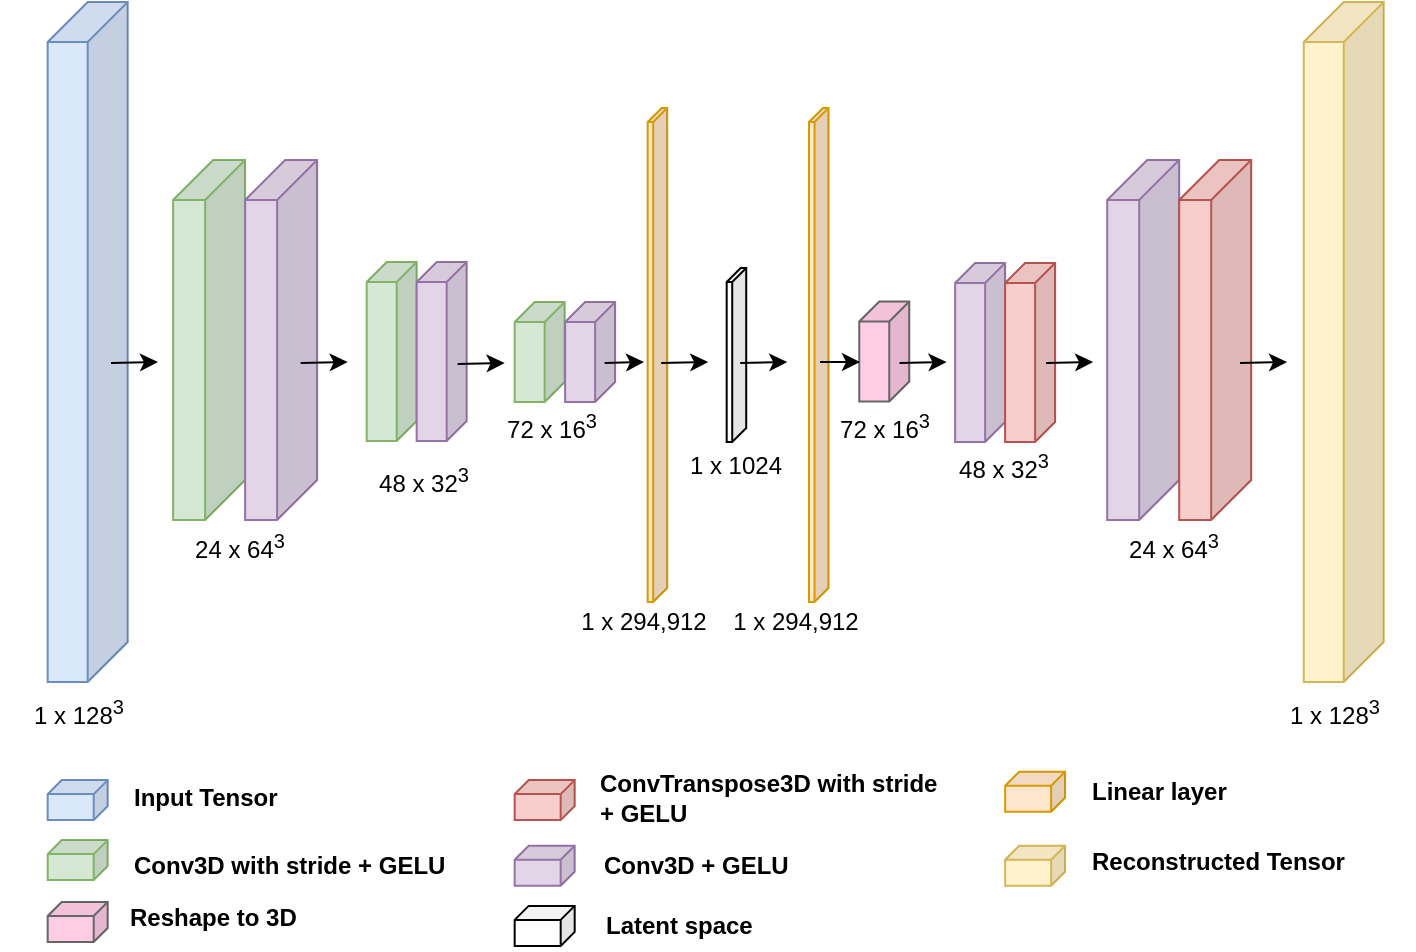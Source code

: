 <mxfile version="16.2.1" type="github">
  <diagram id="QJjx0-fPxzvcmYibJWj1" name="Page-1">
    <mxGraphModel dx="1901" dy="1025" grid="1" gridSize="10" guides="1" tooltips="1" connect="1" arrows="1" fold="1" page="1" pageScale="1" pageWidth="827" pageHeight="583" background="none" math="0" shadow="0">
      <root>
        <mxCell id="0" />
        <mxCell id="1" parent="0" />
        <mxCell id="4f-DMQIj-ya-iA7LCkDa-11" value="" style="shape=cube;whiteSpace=wrap;html=1;boundedLbl=1;backgroundOutline=1;darkOpacity=0.05;darkOpacity2=0.1;size=20;direction=east;flipH=1;fillColor=#dae8fc;strokeColor=#6c8ebf;" parent="1" vertex="1">
          <mxGeometry x="63.84" y="30" width="40" height="340" as="geometry" />
        </mxCell>
        <mxCell id="4f-DMQIj-ya-iA7LCkDa-12" value="" style="shape=cube;whiteSpace=wrap;html=1;boundedLbl=1;backgroundOutline=1;darkOpacity=0.05;darkOpacity2=0.1;size=20;direction=east;flipH=1;fillColor=#d5e8d4;strokeColor=#82b366;" parent="1" vertex="1">
          <mxGeometry x="126.56" y="109" width="36" height="180" as="geometry" />
        </mxCell>
        <mxCell id="4f-DMQIj-ya-iA7LCkDa-15" value="" style="shape=cube;whiteSpace=wrap;html=1;boundedLbl=1;backgroundOutline=1;darkOpacity=0.05;darkOpacity2=0.1;size=10;direction=east;flipH=1;fillColor=#d5e8d4;strokeColor=#82b366;" parent="1" vertex="1">
          <mxGeometry x="223.34" y="160" width="25" height="89.5" as="geometry" />
        </mxCell>
        <mxCell id="4f-DMQIj-ya-iA7LCkDa-23" value="" style="shape=cube;whiteSpace=wrap;html=1;boundedLbl=1;backgroundOutline=1;darkOpacity=0.05;darkOpacity2=0.1;size=7;direction=east;flipH=1;fillColor=#dae8fc;strokeColor=#6c8ebf;" parent="1" vertex="1">
          <mxGeometry x="63.84" y="419.06" width="30" height="20" as="geometry" />
        </mxCell>
        <mxCell id="4f-DMQIj-ya-iA7LCkDa-24" value="" style="shape=cube;whiteSpace=wrap;html=1;boundedLbl=1;backgroundOutline=1;darkOpacity=0.05;darkOpacity2=0.1;size=7;direction=east;flipH=1;fillColor=#d5e8d4;strokeColor=#82b366;" parent="1" vertex="1">
          <mxGeometry x="63.84" y="449.06" width="30" height="20" as="geometry" />
        </mxCell>
        <mxCell id="4f-DMQIj-ya-iA7LCkDa-26" value="" style="shape=cube;whiteSpace=wrap;html=1;boundedLbl=1;backgroundOutline=1;darkOpacity=0.05;darkOpacity2=0.1;size=7;direction=east;flipH=1;fillColor=#ffe6cc;strokeColor=#d79b00;" parent="1" vertex="1">
          <mxGeometry x="363.83" y="83" width="9.77" height="247" as="geometry" />
        </mxCell>
        <mxCell id="4f-DMQIj-ya-iA7LCkDa-50" value="Input Tensor" style="text;html=1;strokeColor=none;fillColor=none;align=left;verticalAlign=middle;whiteSpace=wrap;rounded=0;fontStyle=1" parent="1" vertex="1">
          <mxGeometry x="104.84" y="416.12" width="138" height="23.88" as="geometry" />
        </mxCell>
        <mxCell id="4f-DMQIj-ya-iA7LCkDa-51" value="Conv3D with stride + GELU" style="text;html=1;strokeColor=none;fillColor=none;align=left;verticalAlign=middle;whiteSpace=wrap;rounded=0;fontStyle=1" parent="1" vertex="1">
          <mxGeometry x="104.84" y="450" width="179.29" height="23.88" as="geometry" />
        </mxCell>
        <mxCell id="4f-DMQIj-ya-iA7LCkDa-52" value="Linear layer" style="text;html=1;strokeColor=none;fillColor=none;align=left;verticalAlign=middle;whiteSpace=wrap;rounded=0;fontStyle=1" parent="1" vertex="1">
          <mxGeometry x="583.56" y="412.92" width="138" height="23.88" as="geometry" />
        </mxCell>
        <mxCell id="q16qMvtAuAjUv3j_tnUs-6" value="" style="shape=cube;whiteSpace=wrap;html=1;boundedLbl=1;backgroundOutline=1;darkOpacity=0.05;darkOpacity2=0.1;size=7;direction=east;flipH=1;fillColor=#ffe6cc;strokeColor=#d79b00;" parent="1" vertex="1">
          <mxGeometry x="542.56" y="414.86" width="30" height="20" as="geometry" />
        </mxCell>
        <mxCell id="q16qMvtAuAjUv3j_tnUs-7" value="" style="shape=cube;whiteSpace=wrap;html=1;boundedLbl=1;backgroundOutline=1;darkOpacity=0.05;darkOpacity2=0.1;size=7;direction=east;flipH=1;fillColor=#fff2cc;strokeColor=#d6b656;" parent="1" vertex="1">
          <mxGeometry x="542.56" y="451.86" width="30" height="20" as="geometry" />
        </mxCell>
        <mxCell id="q16qMvtAuAjUv3j_tnUs-8" value="Reconstructed Tensor" style="text;html=1;strokeColor=none;fillColor=none;align=left;verticalAlign=middle;whiteSpace=wrap;rounded=0;fontStyle=1" parent="1" vertex="1">
          <mxGeometry x="583.56" y="447.98" width="138" height="23.88" as="geometry" />
        </mxCell>
        <mxCell id="q16qMvtAuAjUv3j_tnUs-22" value="1 x 294,912" style="text;html=1;strokeColor=none;fillColor=none;align=center;verticalAlign=middle;whiteSpace=wrap;rounded=0;dashed=1;dashPattern=1 1;" parent="1" vertex="1">
          <mxGeometry x="322.34" y="330" width="80" height="20" as="geometry" />
        </mxCell>
        <mxCell id="D3brpiPSZw9Llv10A2Zf-2" value="" style="shape=cube;whiteSpace=wrap;html=1;boundedLbl=1;backgroundOutline=1;darkOpacity=0.05;darkOpacity2=0.1;size=20;direction=east;flipH=1;fillColor=#e1d5e7;strokeColor=#9673a6;" vertex="1" parent="1">
          <mxGeometry x="162.56" y="109" width="36" height="180" as="geometry" />
        </mxCell>
        <mxCell id="D3brpiPSZw9Llv10A2Zf-3" value="1 x 128&lt;sup&gt;3&lt;/sup&gt;" style="text;html=1;strokeColor=none;fillColor=none;align=center;verticalAlign=middle;whiteSpace=wrap;rounded=0;" vertex="1" parent="1">
          <mxGeometry x="40" y="370" width="79" height="30" as="geometry" />
        </mxCell>
        <mxCell id="D3brpiPSZw9Llv10A2Zf-4" value="24 x 64&lt;sup&gt;3&lt;/sup&gt;" style="text;html=1;strokeColor=none;fillColor=none;align=center;verticalAlign=middle;whiteSpace=wrap;rounded=0;" vertex="1" parent="1">
          <mxGeometry x="122.23" y="290" width="76.33" height="23" as="geometry" />
        </mxCell>
        <mxCell id="D3brpiPSZw9Llv10A2Zf-5" value="" style="shape=cube;whiteSpace=wrap;html=1;boundedLbl=1;backgroundOutline=1;darkOpacity=0.05;darkOpacity2=0.1;size=7;direction=east;flipH=1;fillColor=#e1d5e7;strokeColor=#9673a6;" vertex="1" parent="1">
          <mxGeometry x="297.34" y="451.86" width="30" height="20" as="geometry" />
        </mxCell>
        <mxCell id="D3brpiPSZw9Llv10A2Zf-6" value="Conv3D + GELU" style="text;html=1;strokeColor=none;fillColor=none;align=left;verticalAlign=middle;whiteSpace=wrap;rounded=0;fontStyle=1" vertex="1" parent="1">
          <mxGeometry x="340.34" y="450" width="179.29" height="23.88" as="geometry" />
        </mxCell>
        <mxCell id="D3brpiPSZw9Llv10A2Zf-8" value="" style="shape=cube;whiteSpace=wrap;html=1;boundedLbl=1;backgroundOutline=1;darkOpacity=0.05;darkOpacity2=0.1;size=10;direction=east;flipH=1;fillColor=#e1d5e7;strokeColor=#9673a6;" vertex="1" parent="1">
          <mxGeometry x="248.34" y="160" width="25" height="89.5" as="geometry" />
        </mxCell>
        <mxCell id="D3brpiPSZw9Llv10A2Zf-9" value="48 x 32&lt;sup&gt;3&lt;/sup&gt;" style="text;html=1;strokeColor=none;fillColor=none;align=center;verticalAlign=middle;whiteSpace=wrap;rounded=0;" vertex="1" parent="1">
          <mxGeometry x="213.83" y="257.5" width="76.33" height="23" as="geometry" />
        </mxCell>
        <mxCell id="D3brpiPSZw9Llv10A2Zf-12" value="" style="shape=cube;whiteSpace=wrap;html=1;boundedLbl=1;backgroundOutline=1;darkOpacity=0.05;darkOpacity2=0.1;size=10;direction=east;flipH=1;fillColor=#d5e8d4;strokeColor=#82b366;" vertex="1" parent="1">
          <mxGeometry x="297.34" y="180" width="25" height="50" as="geometry" />
        </mxCell>
        <mxCell id="D3brpiPSZw9Llv10A2Zf-13" value="" style="shape=cube;whiteSpace=wrap;html=1;boundedLbl=1;backgroundOutline=1;darkOpacity=0.05;darkOpacity2=0.1;size=10;direction=east;flipH=1;fillColor=#e1d5e7;strokeColor=#9673a6;" vertex="1" parent="1">
          <mxGeometry x="322.56" y="180" width="25" height="50" as="geometry" />
        </mxCell>
        <mxCell id="D3brpiPSZw9Llv10A2Zf-15" value="" style="endArrow=classic;html=1;rounded=0;" edge="1" parent="1">
          <mxGeometry width="50" height="50" relative="1" as="geometry">
            <mxPoint x="268.81" y="211" as="sourcePoint" />
            <mxPoint x="292.32" y="210.5" as="targetPoint" />
          </mxGeometry>
        </mxCell>
        <mxCell id="D3brpiPSZw9Llv10A2Zf-17" value="" style="shape=cube;whiteSpace=wrap;html=1;boundedLbl=1;backgroundOutline=1;darkOpacity=0.05;darkOpacity2=0.1;size=7;direction=east;flipH=1;" vertex="1" parent="1">
          <mxGeometry x="403.34" y="163" width="9.77" height="87" as="geometry" />
        </mxCell>
        <mxCell id="D3brpiPSZw9Llv10A2Zf-18" value="72 x 16&lt;sup&gt;3&lt;/sup&gt;" style="text;html=1;strokeColor=none;fillColor=none;align=center;verticalAlign=middle;whiteSpace=wrap;rounded=0;" vertex="1" parent="1">
          <mxGeometry x="277.5" y="230" width="76.33" height="23" as="geometry" />
        </mxCell>
        <mxCell id="D3brpiPSZw9Llv10A2Zf-20" value="" style="shape=cube;whiteSpace=wrap;html=1;boundedLbl=1;backgroundOutline=1;darkOpacity=0.05;darkOpacity2=0.1;size=7;direction=east;flipH=1;fillColor=#ffe6cc;strokeColor=#d79b00;" vertex="1" parent="1">
          <mxGeometry x="444.5" y="83" width="9.77" height="247" as="geometry" />
        </mxCell>
        <mxCell id="D3brpiPSZw9Llv10A2Zf-21" value="1 x 294,912" style="text;html=1;strokeColor=none;fillColor=none;align=center;verticalAlign=middle;whiteSpace=wrap;rounded=0;dashed=1;dashPattern=1 1;" vertex="1" parent="1">
          <mxGeometry x="397.83" y="330.25" width="80" height="20" as="geometry" />
        </mxCell>
        <mxCell id="D3brpiPSZw9Llv10A2Zf-22" value="" style="shape=cube;whiteSpace=wrap;html=1;boundedLbl=1;backgroundOutline=1;darkOpacity=0.05;darkOpacity2=0.1;size=10;direction=east;flipH=1;fillColor=#FFCCE6;strokeColor=#666666;fontColor=#333333;" vertex="1" parent="1">
          <mxGeometry x="469.63" y="179.75" width="25" height="50" as="geometry" />
        </mxCell>
        <mxCell id="D3brpiPSZw9Llv10A2Zf-23" value="" style="shape=cube;whiteSpace=wrap;html=1;boundedLbl=1;backgroundOutline=1;darkOpacity=0.05;darkOpacity2=0.1;size=10;direction=east;flipH=1;fillColor=#e1d5e7;strokeColor=#9673a6;" vertex="1" parent="1">
          <mxGeometry x="517.56" y="160.5" width="25" height="89.5" as="geometry" />
        </mxCell>
        <mxCell id="D3brpiPSZw9Llv10A2Zf-24" value="" style="shape=cube;whiteSpace=wrap;html=1;boundedLbl=1;backgroundOutline=1;darkOpacity=0.05;darkOpacity2=0.1;size=10;direction=east;flipH=1;fillColor=#f8cecc;strokeColor=#b85450;" vertex="1" parent="1">
          <mxGeometry x="542.56" y="160.5" width="25" height="89.5" as="geometry" />
        </mxCell>
        <mxCell id="D3brpiPSZw9Llv10A2Zf-25" value="" style="shape=cube;whiteSpace=wrap;html=1;boundedLbl=1;backgroundOutline=1;darkOpacity=0.05;darkOpacity2=0.1;size=7;direction=east;flipH=1;fillColor=#f8cecc;strokeColor=#b85450;" vertex="1" parent="1">
          <mxGeometry x="297.34" y="419.06" width="30" height="20" as="geometry" />
        </mxCell>
        <mxCell id="D3brpiPSZw9Llv10A2Zf-26" value="ConvTranspose3D with stride&lt;br&gt;+ GELU" style="text;html=1;strokeColor=none;fillColor=none;align=left;verticalAlign=middle;whiteSpace=wrap;rounded=0;fontStyle=1" vertex="1" parent="1">
          <mxGeometry x="338.34" y="416.12" width="179.29" height="23.88" as="geometry" />
        </mxCell>
        <mxCell id="D3brpiPSZw9Llv10A2Zf-27" value="48 x 32&lt;sup&gt;3&lt;/sup&gt;" style="text;html=1;strokeColor=none;fillColor=none;align=center;verticalAlign=middle;whiteSpace=wrap;rounded=0;" vertex="1" parent="1">
          <mxGeometry x="504.27" y="250" width="76.33" height="23" as="geometry" />
        </mxCell>
        <mxCell id="D3brpiPSZw9Llv10A2Zf-28" value="" style="shape=cube;whiteSpace=wrap;html=1;boundedLbl=1;backgroundOutline=1;darkOpacity=0.05;darkOpacity2=0.1;size=20;direction=east;flipH=1;fillColor=#e1d5e7;strokeColor=#9673a6;" vertex="1" parent="1">
          <mxGeometry x="593.6" y="109" width="36" height="180" as="geometry" />
        </mxCell>
        <mxCell id="D3brpiPSZw9Llv10A2Zf-29" value="" style="shape=cube;whiteSpace=wrap;html=1;boundedLbl=1;backgroundOutline=1;darkOpacity=0.05;darkOpacity2=0.1;size=20;direction=east;flipH=1;fillColor=#f8cecc;strokeColor=#b85450;" vertex="1" parent="1">
          <mxGeometry x="629.6" y="109" width="36" height="180" as="geometry" />
        </mxCell>
        <mxCell id="D3brpiPSZw9Llv10A2Zf-30" value="24 x 64&lt;sup&gt;3&lt;/sup&gt;" style="text;html=1;strokeColor=none;fillColor=none;align=center;verticalAlign=middle;whiteSpace=wrap;rounded=0;" vertex="1" parent="1">
          <mxGeometry x="589.27" y="290" width="76.33" height="23" as="geometry" />
        </mxCell>
        <mxCell id="D3brpiPSZw9Llv10A2Zf-31" value="" style="shape=cube;whiteSpace=wrap;html=1;boundedLbl=1;backgroundOutline=1;darkOpacity=0.05;darkOpacity2=0.1;size=20;direction=east;flipH=1;fillColor=#fff2cc;strokeColor=#d6b656;" vertex="1" parent="1">
          <mxGeometry x="691.87" y="30" width="40" height="340" as="geometry" />
        </mxCell>
        <mxCell id="D3brpiPSZw9Llv10A2Zf-32" value="1 x 128&lt;sup&gt;3&lt;/sup&gt;" style="text;html=1;align=center;verticalAlign=middle;whiteSpace=wrap;rounded=0;fillColor=none;" vertex="1" parent="1">
          <mxGeometry x="667.6" y="370" width="79" height="30" as="geometry" />
        </mxCell>
        <mxCell id="D3brpiPSZw9Llv10A2Zf-35" value="Reshape to 3D" style="text;html=1;strokeColor=none;fillColor=none;align=left;verticalAlign=middle;whiteSpace=wrap;rounded=0;fontStyle=1" vertex="1" parent="1">
          <mxGeometry x="102.56" y="476.12" width="138" height="23.88" as="geometry" />
        </mxCell>
        <mxCell id="D3brpiPSZw9Llv10A2Zf-36" value="" style="shape=cube;whiteSpace=wrap;html=1;boundedLbl=1;backgroundOutline=1;darkOpacity=0.05;darkOpacity2=0.1;size=7;direction=east;flipH=1;fillColor=#FFCCE6;fontColor=#333333;strokeColor=#666666;" vertex="1" parent="1">
          <mxGeometry x="63.84" y="480" width="30" height="20" as="geometry" />
        </mxCell>
        <mxCell id="D3brpiPSZw9Llv10A2Zf-37" value="" style="shape=cube;whiteSpace=wrap;html=1;boundedLbl=1;backgroundOutline=1;darkOpacity=0.05;darkOpacity2=0.1;size=7;direction=east;flipH=1;" vertex="1" parent="1">
          <mxGeometry x="297.34" y="481.94" width="30" height="20" as="geometry" />
        </mxCell>
        <mxCell id="D3brpiPSZw9Llv10A2Zf-38" value="Latent space" style="text;html=1;strokeColor=none;fillColor=none;align=left;verticalAlign=middle;whiteSpace=wrap;rounded=0;fontStyle=1" vertex="1" parent="1">
          <mxGeometry x="341.34" y="480" width="179.29" height="23.88" as="geometry" />
        </mxCell>
        <mxCell id="D3brpiPSZw9Llv10A2Zf-39" value="" style="endArrow=classic;html=1;rounded=0;" edge="1" parent="1">
          <mxGeometry width="50" height="50" relative="1" as="geometry">
            <mxPoint x="342.32" y="210.5" as="sourcePoint" />
            <mxPoint x="362" y="210" as="targetPoint" />
          </mxGeometry>
        </mxCell>
        <mxCell id="D3brpiPSZw9Llv10A2Zf-40" value="" style="endArrow=classic;html=1;rounded=0;" edge="1" parent="1">
          <mxGeometry width="50" height="50" relative="1" as="geometry">
            <mxPoint x="370.6" y="210.5" as="sourcePoint" />
            <mxPoint x="394.11" y="210" as="targetPoint" />
          </mxGeometry>
        </mxCell>
        <mxCell id="D3brpiPSZw9Llv10A2Zf-41" value="" style="endArrow=classic;html=1;rounded=0;" edge="1" parent="1">
          <mxGeometry width="50" height="50" relative="1" as="geometry">
            <mxPoint x="410.11" y="210.5" as="sourcePoint" />
            <mxPoint x="433.62" y="210" as="targetPoint" />
          </mxGeometry>
        </mxCell>
        <mxCell id="D3brpiPSZw9Llv10A2Zf-42" value="" style="endArrow=classic;html=1;rounded=0;" edge="1" parent="1">
          <mxGeometry width="50" height="50" relative="1" as="geometry">
            <mxPoint x="450" y="210" as="sourcePoint" />
            <mxPoint x="470" y="210" as="targetPoint" />
          </mxGeometry>
        </mxCell>
        <mxCell id="D3brpiPSZw9Llv10A2Zf-43" value="" style="endArrow=classic;html=1;rounded=0;" edge="1" parent="1">
          <mxGeometry width="50" height="50" relative="1" as="geometry">
            <mxPoint x="489.76" y="210.5" as="sourcePoint" />
            <mxPoint x="513.27" y="210" as="targetPoint" />
          </mxGeometry>
        </mxCell>
        <mxCell id="D3brpiPSZw9Llv10A2Zf-44" value="" style="endArrow=classic;html=1;rounded=0;" edge="1" parent="1">
          <mxGeometry width="50" height="50" relative="1" as="geometry">
            <mxPoint x="563.05" y="210.5" as="sourcePoint" />
            <mxPoint x="586.56" y="210" as="targetPoint" />
          </mxGeometry>
        </mxCell>
        <mxCell id="D3brpiPSZw9Llv10A2Zf-45" value="" style="endArrow=classic;html=1;rounded=0;" edge="1" parent="1">
          <mxGeometry width="50" height="50" relative="1" as="geometry">
            <mxPoint x="660.0" y="210.5" as="sourcePoint" />
            <mxPoint x="683.51" y="210" as="targetPoint" />
          </mxGeometry>
        </mxCell>
        <mxCell id="D3brpiPSZw9Llv10A2Zf-46" value="" style="endArrow=classic;html=1;rounded=0;" edge="1" parent="1">
          <mxGeometry width="50" height="50" relative="1" as="geometry">
            <mxPoint x="95.49" y="210.5" as="sourcePoint" />
            <mxPoint x="119.0" y="210" as="targetPoint" />
          </mxGeometry>
        </mxCell>
        <mxCell id="D3brpiPSZw9Llv10A2Zf-47" value="" style="endArrow=classic;html=1;rounded=0;" edge="1" parent="1">
          <mxGeometry width="50" height="50" relative="1" as="geometry">
            <mxPoint x="190.32" y="210.5" as="sourcePoint" />
            <mxPoint x="213.83" y="210" as="targetPoint" />
          </mxGeometry>
        </mxCell>
        <mxCell id="D3brpiPSZw9Llv10A2Zf-48" value="1 x 1024" style="text;html=1;strokeColor=none;fillColor=none;align=center;verticalAlign=middle;whiteSpace=wrap;rounded=0;dashed=1;dashPattern=1 1;" vertex="1" parent="1">
          <mxGeometry x="368.22" y="251.5" width="80" height="20" as="geometry" />
        </mxCell>
        <mxCell id="D3brpiPSZw9Llv10A2Zf-49" value="72 x 16&lt;sup&gt;3&lt;/sup&gt;" style="text;html=1;strokeColor=none;fillColor=none;align=center;verticalAlign=middle;whiteSpace=wrap;rounded=0;" vertex="1" parent="1">
          <mxGeometry x="447.78" y="231.38" width="68.7" height="20.25" as="geometry" />
        </mxCell>
      </root>
    </mxGraphModel>
  </diagram>
</mxfile>
